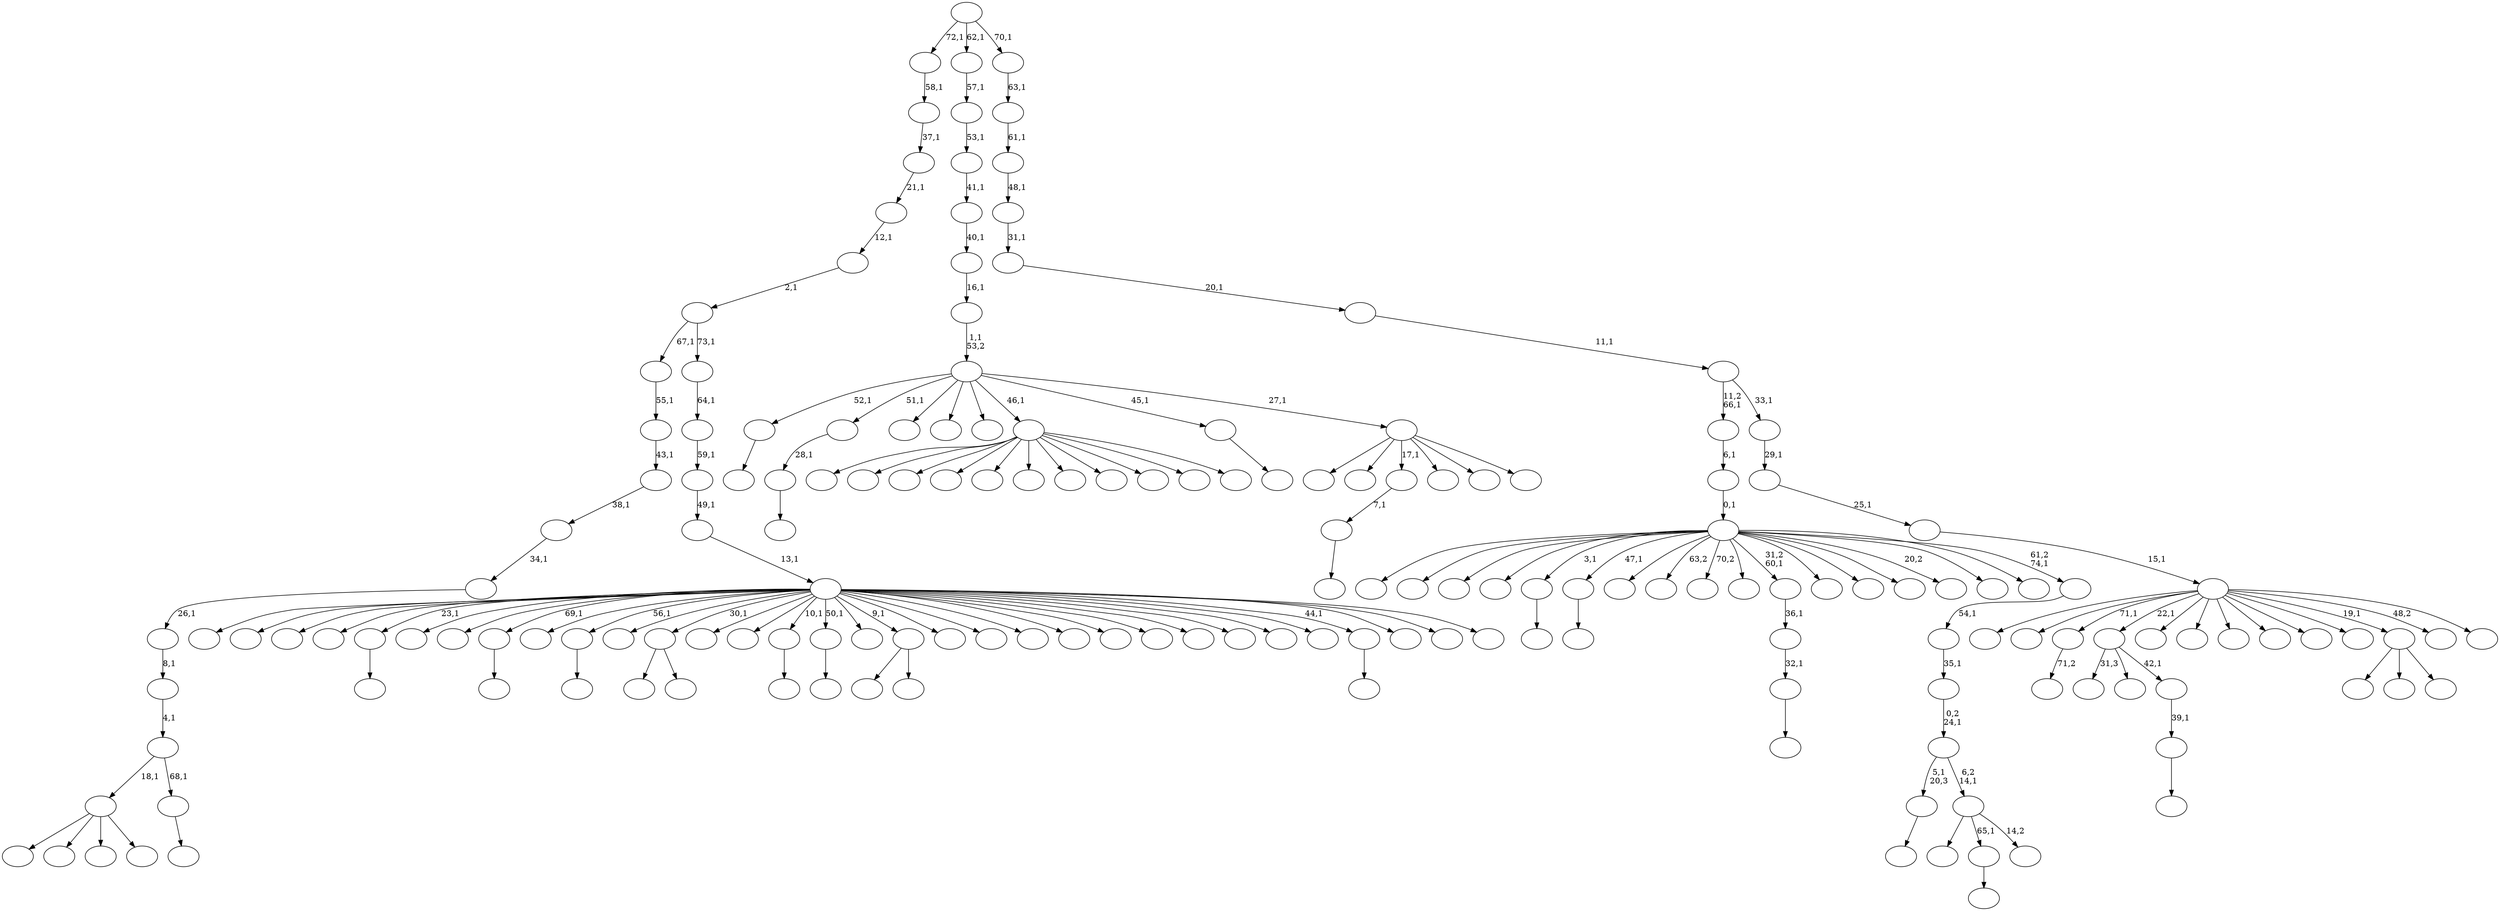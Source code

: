 digraph T {
	175 [label=""]
	174 [label=""]
	173 [label=""]
	172 [label=""]
	171 [label=""]
	170 [label=""]
	169 [label=""]
	168 [label=""]
	167 [label=""]
	166 [label=""]
	165 [label=""]
	164 [label=""]
	163 [label=""]
	162 [label=""]
	161 [label=""]
	160 [label=""]
	159 [label=""]
	158 [label=""]
	157 [label=""]
	156 [label=""]
	155 [label=""]
	154 [label=""]
	153 [label=""]
	152 [label=""]
	151 [label=""]
	150 [label=""]
	149 [label=""]
	148 [label=""]
	147 [label=""]
	146 [label=""]
	145 [label=""]
	144 [label=""]
	143 [label=""]
	142 [label=""]
	141 [label=""]
	140 [label=""]
	139 [label=""]
	138 [label=""]
	137 [label=""]
	136 [label=""]
	135 [label=""]
	134 [label=""]
	133 [label=""]
	132 [label=""]
	131 [label=""]
	130 [label=""]
	129 [label=""]
	128 [label=""]
	127 [label=""]
	126 [label=""]
	125 [label=""]
	124 [label=""]
	123 [label=""]
	122 [label=""]
	121 [label=""]
	120 [label=""]
	119 [label=""]
	118 [label=""]
	117 [label=""]
	116 [label=""]
	115 [label=""]
	114 [label=""]
	113 [label=""]
	112 [label=""]
	111 [label=""]
	110 [label=""]
	109 [label=""]
	108 [label=""]
	107 [label=""]
	106 [label=""]
	105 [label=""]
	104 [label=""]
	103 [label=""]
	102 [label=""]
	101 [label=""]
	100 [label=""]
	99 [label=""]
	98 [label=""]
	97 [label=""]
	96 [label=""]
	95 [label=""]
	94 [label=""]
	93 [label=""]
	92 [label=""]
	91 [label=""]
	90 [label=""]
	89 [label=""]
	88 [label=""]
	87 [label=""]
	86 [label=""]
	85 [label=""]
	84 [label=""]
	83 [label=""]
	82 [label=""]
	81 [label=""]
	80 [label=""]
	79 [label=""]
	78 [label=""]
	77 [label=""]
	76 [label=""]
	75 [label=""]
	74 [label=""]
	73 [label=""]
	72 [label=""]
	71 [label=""]
	70 [label=""]
	69 [label=""]
	68 [label=""]
	67 [label=""]
	66 [label=""]
	65 [label=""]
	64 [label=""]
	63 [label=""]
	62 [label=""]
	61 [label=""]
	60 [label=""]
	59 [label=""]
	58 [label=""]
	57 [label=""]
	56 [label=""]
	55 [label=""]
	54 [label=""]
	53 [label=""]
	52 [label=""]
	51 [label=""]
	50 [label=""]
	49 [label=""]
	48 [label=""]
	47 [label=""]
	46 [label=""]
	45 [label=""]
	44 [label=""]
	43 [label=""]
	42 [label=""]
	41 [label=""]
	40 [label=""]
	39 [label=""]
	38 [label=""]
	37 [label=""]
	36 [label=""]
	35 [label=""]
	34 [label=""]
	33 [label=""]
	32 [label=""]
	31 [label=""]
	30 [label=""]
	29 [label=""]
	28 [label=""]
	27 [label=""]
	26 [label=""]
	25 [label=""]
	24 [label=""]
	23 [label=""]
	22 [label=""]
	21 [label=""]
	20 [label=""]
	19 [label=""]
	18 [label=""]
	17 [label=""]
	16 [label=""]
	15 [label=""]
	14 [label=""]
	13 [label=""]
	12 [label=""]
	11 [label=""]
	10 [label=""]
	9 [label=""]
	8 [label=""]
	7 [label=""]
	6 [label=""]
	5 [label=""]
	4 [label=""]
	3 [label=""]
	2 [label=""]
	1 [label=""]
	0 [label=""]
	162 -> 163 [label=""]
	159 -> 160 [label=""]
	158 -> 159 [label="28,1"]
	149 -> 150 [label=""]
	142 -> 143 [label=""]
	139 -> 140 [label=""]
	136 -> 137 [label=""]
	135 -> 136 [label="7,1"]
	131 -> 132 [label="71,2"]
	127 -> 128 [label=""]
	121 -> 122 [label=""]
	117 -> 118 [label=""]
	116 -> 117 [label="39,1"]
	115 -> 156 [label="31,3"]
	115 -> 151 [label=""]
	115 -> 116 [label="42,1"]
	109 -> 154 [label=""]
	109 -> 110 [label=""]
	105 -> 174 [label=""]
	105 -> 165 [label=""]
	105 -> 155 [label=""]
	105 -> 146 [label=""]
	105 -> 134 [label=""]
	105 -> 130 [label=""]
	105 -> 125 [label=""]
	105 -> 124 [label=""]
	105 -> 113 [label=""]
	105 -> 112 [label=""]
	105 -> 106 [label=""]
	103 -> 104 [label=""]
	100 -> 101 [label=""]
	99 -> 100 [label="32,1"]
	98 -> 99 [label="36,1"]
	94 -> 95 [label=""]
	91 -> 166 [label=""]
	91 -> 92 [label=""]
	86 -> 87 [label=""]
	82 -> 83 [label=""]
	69 -> 148 [label=""]
	69 -> 141 [label=""]
	69 -> 79 [label=""]
	69 -> 70 [label=""]
	67 -> 68 [label=""]
	66 -> 69 [label="18,1"]
	66 -> 67 [label="68,1"]
	65 -> 66 [label="4,1"]
	64 -> 65 [label="8,1"]
	63 -> 64 [label="26,1"]
	62 -> 63 [label="34,1"]
	61 -> 62 [label="38,1"]
	60 -> 61 [label="43,1"]
	59 -> 60 [label="55,1"]
	52 -> 172 [label=""]
	52 -> 164 [label=""]
	52 -> 53 [label=""]
	47 -> 48 [label=""]
	44 -> 45 [label=""]
	42 -> 58 [label=""]
	42 -> 44 [label="65,1"]
	42 -> 43 [label="14,2"]
	41 -> 86 [label="5,1\n20,3"]
	41 -> 42 [label="6,2\n14,1"]
	40 -> 41 [label="0,2\n24,1"]
	39 -> 40 [label="35,1"]
	38 -> 39 [label="54,1"]
	37 -> 171 [label=""]
	37 -> 168 [label=""]
	37 -> 161 [label=""]
	37 -> 144 [label=""]
	37 -> 142 [label="3,1"]
	37 -> 139 [label="47,1"]
	37 -> 138 [label=""]
	37 -> 120 [label="63,2"]
	37 -> 119 [label="70,2"]
	37 -> 102 [label=""]
	37 -> 98 [label="31,2\n60,1"]
	37 -> 96 [label=""]
	37 -> 85 [label=""]
	37 -> 80 [label=""]
	37 -> 72 [label="20,2"]
	37 -> 56 [label=""]
	37 -> 49 [label=""]
	37 -> 38 [label="61,2\n74,1"]
	36 -> 37 [label="0,1"]
	35 -> 36 [label="6,1"]
	32 -> 173 [label=""]
	32 -> 170 [label=""]
	32 -> 169 [label=""]
	32 -> 153 [label=""]
	32 -> 149 [label="23,1"]
	32 -> 147 [label=""]
	32 -> 145 [label=""]
	32 -> 127 [label="69,1"]
	32 -> 126 [label=""]
	32 -> 121 [label="56,1"]
	32 -> 111 [label=""]
	32 -> 109 [label="30,1"]
	32 -> 108 [label=""]
	32 -> 107 [label=""]
	32 -> 103 [label="10,1"]
	32 -> 94 [label="50,1"]
	32 -> 93 [label=""]
	32 -> 91 [label="9,1"]
	32 -> 90 [label=""]
	32 -> 89 [label=""]
	32 -> 84 [label=""]
	32 -> 81 [label=""]
	32 -> 78 [label=""]
	32 -> 76 [label=""]
	32 -> 74 [label=""]
	32 -> 71 [label=""]
	32 -> 57 [label=""]
	32 -> 51 [label=""]
	32 -> 47 [label="44,1"]
	32 -> 46 [label=""]
	32 -> 34 [label=""]
	32 -> 33 [label=""]
	31 -> 32 [label="13,1"]
	30 -> 31 [label="49,1"]
	29 -> 30 [label="59,1"]
	28 -> 29 [label="64,1"]
	27 -> 59 [label="67,1"]
	27 -> 28 [label="73,1"]
	26 -> 27 [label="2,1"]
	25 -> 26 [label="12,1"]
	24 -> 25 [label="21,1"]
	23 -> 24 [label="37,1"]
	22 -> 23 [label="58,1"]
	20 -> 175 [label=""]
	20 -> 152 [label=""]
	20 -> 135 [label="17,1"]
	20 -> 123 [label=""]
	20 -> 97 [label=""]
	20 -> 21 [label=""]
	19 -> 162 [label="52,1"]
	19 -> 158 [label="51,1"]
	19 -> 157 [label=""]
	19 -> 129 [label=""]
	19 -> 114 [label=""]
	19 -> 105 [label="46,1"]
	19 -> 82 [label="45,1"]
	19 -> 20 [label="27,1"]
	18 -> 19 [label="1,1\n53,2"]
	17 -> 18 [label="16,1"]
	16 -> 17 [label="40,1"]
	15 -> 16 [label="41,1"]
	14 -> 15 [label="53,1"]
	13 -> 14 [label="57,1"]
	11 -> 167 [label=""]
	11 -> 133 [label=""]
	11 -> 131 [label="71,1"]
	11 -> 115 [label="22,1"]
	11 -> 88 [label=""]
	11 -> 77 [label=""]
	11 -> 75 [label=""]
	11 -> 73 [label=""]
	11 -> 55 [label=""]
	11 -> 54 [label=""]
	11 -> 52 [label="19,1"]
	11 -> 50 [label="48,2"]
	11 -> 12 [label=""]
	10 -> 11 [label="15,1"]
	9 -> 10 [label="25,1"]
	8 -> 9 [label="29,1"]
	7 -> 35 [label="11,2\n66,1"]
	7 -> 8 [label="33,1"]
	6 -> 7 [label="11,1"]
	5 -> 6 [label="20,1"]
	4 -> 5 [label="31,1"]
	3 -> 4 [label="48,1"]
	2 -> 3 [label="61,1"]
	1 -> 2 [label="63,1"]
	0 -> 22 [label="72,1"]
	0 -> 13 [label="62,1"]
	0 -> 1 [label="70,1"]
}
